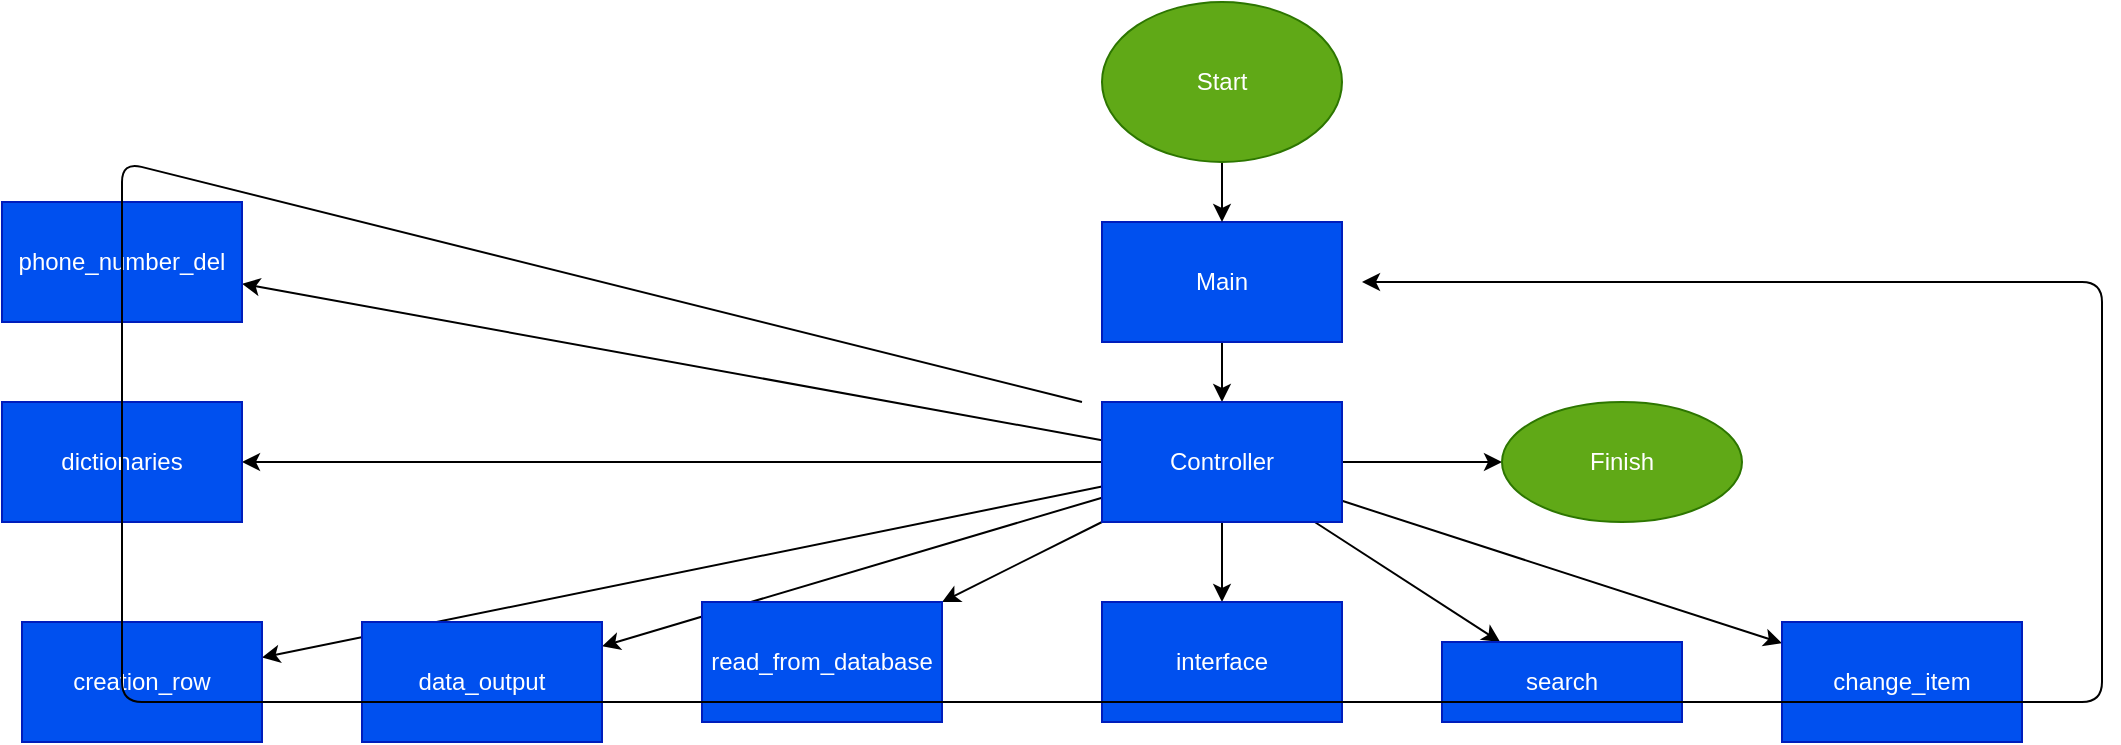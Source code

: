 <mxfile>
    <diagram id="dCu8rVXEB68URh_lGZue" name="Страница 1">
        <mxGraphModel dx="1741" dy="586" grid="1" gridSize="10" guides="1" tooltips="1" connect="1" arrows="1" fold="1" page="1" pageScale="1" pageWidth="827" pageHeight="1169" math="0" shadow="0">
            <root>
                <mxCell id="0"/>
                <mxCell id="1" parent="0"/>
                <mxCell id="6" value="" style="edgeStyle=none;html=1;" edge="1" parent="1" source="2" target="5">
                    <mxGeometry relative="1" as="geometry"/>
                </mxCell>
                <mxCell id="2" value="Main" style="rounded=0;whiteSpace=wrap;html=1;fillColor=#0050ef;fontColor=#ffffff;strokeColor=#001DBC;" vertex="1" parent="1">
                    <mxGeometry x="250" y="110" width="120" height="60" as="geometry"/>
                </mxCell>
                <mxCell id="4" value="" style="edgeStyle=none;html=1;" edge="1" parent="1" source="3" target="2">
                    <mxGeometry relative="1" as="geometry"/>
                </mxCell>
                <mxCell id="3" value="Start" style="ellipse;whiteSpace=wrap;html=1;fillColor=#60a917;fontColor=#ffffff;strokeColor=#2D7600;" vertex="1" parent="1">
                    <mxGeometry x="250" width="120" height="80" as="geometry"/>
                </mxCell>
                <mxCell id="8" value="" style="edgeStyle=none;html=1;" edge="1" parent="1" source="5" target="7">
                    <mxGeometry relative="1" as="geometry"/>
                </mxCell>
                <mxCell id="10" value="" style="edgeStyle=none;html=1;" edge="1" parent="1" source="5" target="9">
                    <mxGeometry relative="1" as="geometry"/>
                </mxCell>
                <mxCell id="12" value="" style="edgeStyle=none;html=1;" edge="1" parent="1" source="5" target="11">
                    <mxGeometry relative="1" as="geometry"/>
                </mxCell>
                <mxCell id="14" value="" style="edgeStyle=none;html=1;" edge="1" parent="1" source="5" target="13">
                    <mxGeometry relative="1" as="geometry"/>
                </mxCell>
                <mxCell id="18" value="" style="edgeStyle=none;html=1;" edge="1" parent="1" source="5" target="17">
                    <mxGeometry relative="1" as="geometry"/>
                </mxCell>
                <mxCell id="20" value="" style="edgeStyle=none;html=1;" edge="1" parent="1" source="5" target="19">
                    <mxGeometry relative="1" as="geometry"/>
                </mxCell>
                <mxCell id="22" value="" style="edgeStyle=none;html=1;" edge="1" parent="1" source="5" target="21">
                    <mxGeometry relative="1" as="geometry"/>
                </mxCell>
                <mxCell id="24" value="" style="edgeStyle=none;html=1;" edge="1" parent="1" source="5" target="23">
                    <mxGeometry relative="1" as="geometry"/>
                </mxCell>
                <mxCell id="26" value="" style="edgeStyle=none;html=1;" edge="1" parent="1" source="5" target="25">
                    <mxGeometry relative="1" as="geometry"/>
                </mxCell>
                <mxCell id="5" value="Controller" style="whiteSpace=wrap;html=1;fillColor=#0050ef;strokeColor=#001DBC;fontColor=#ffffff;rounded=0;" vertex="1" parent="1">
                    <mxGeometry x="250" y="200" width="120" height="60" as="geometry"/>
                </mxCell>
                <mxCell id="7" value="Finish" style="ellipse;whiteSpace=wrap;html=1;fillColor=#60a917;strokeColor=#2D7600;fontColor=#ffffff;rounded=0;" vertex="1" parent="1">
                    <mxGeometry x="450" y="200" width="120" height="60" as="geometry"/>
                </mxCell>
                <mxCell id="9" value="interface" style="whiteSpace=wrap;html=1;fillColor=#0050ef;strokeColor=#001DBC;fontColor=#ffffff;rounded=0;" vertex="1" parent="1">
                    <mxGeometry x="250" y="300" width="120" height="60" as="geometry"/>
                </mxCell>
                <mxCell id="11" value="read_from_database" style="whiteSpace=wrap;html=1;fillColor=#0050ef;strokeColor=#001DBC;fontColor=#ffffff;rounded=0;" vertex="1" parent="1">
                    <mxGeometry x="50" y="300" width="120" height="60" as="geometry"/>
                </mxCell>
                <mxCell id="13" value="search" style="whiteSpace=wrap;html=1;fillColor=#0050ef;strokeColor=#001DBC;fontColor=#ffffff;rounded=0;" vertex="1" parent="1">
                    <mxGeometry x="420" y="320" width="120" height="40" as="geometry"/>
                </mxCell>
                <mxCell id="17" value="change_item" style="whiteSpace=wrap;html=1;fillColor=#0050ef;strokeColor=#001DBC;fontColor=#ffffff;rounded=0;" vertex="1" parent="1">
                    <mxGeometry x="590" y="310" width="120" height="60" as="geometry"/>
                </mxCell>
                <mxCell id="19" value="data_output" style="whiteSpace=wrap;html=1;fillColor=#0050ef;strokeColor=#001DBC;fontColor=#ffffff;rounded=0;" vertex="1" parent="1">
                    <mxGeometry x="-120" y="310" width="120" height="60" as="geometry"/>
                </mxCell>
                <mxCell id="21" value="creation_row" style="whiteSpace=wrap;html=1;fillColor=#0050ef;strokeColor=#001DBC;fontColor=#ffffff;rounded=0;" vertex="1" parent="1">
                    <mxGeometry x="-290" y="310" width="120" height="60" as="geometry"/>
                </mxCell>
                <mxCell id="23" value="dictionaries" style="whiteSpace=wrap;html=1;fillColor=#0050ef;strokeColor=#001DBC;fontColor=#ffffff;rounded=0;" vertex="1" parent="1">
                    <mxGeometry x="-300" y="200" width="120" height="60" as="geometry"/>
                </mxCell>
                <mxCell id="25" value="phone_number_del" style="whiteSpace=wrap;html=1;fillColor=#0050ef;strokeColor=#001DBC;fontColor=#ffffff;rounded=0;" vertex="1" parent="1">
                    <mxGeometry x="-300" y="100" width="120" height="60" as="geometry"/>
                </mxCell>
                <mxCell id="27" value="" style="endArrow=classic;html=1;" edge="1" parent="1">
                    <mxGeometry width="50" height="50" relative="1" as="geometry">
                        <mxPoint x="240" y="200" as="sourcePoint"/>
                        <mxPoint x="380" y="140" as="targetPoint"/>
                        <Array as="points">
                            <mxPoint x="-240" y="80"/>
                            <mxPoint x="-240" y="350"/>
                            <mxPoint x="30" y="350"/>
                            <mxPoint x="750" y="350"/>
                            <mxPoint x="750" y="140"/>
                        </Array>
                    </mxGeometry>
                </mxCell>
            </root>
        </mxGraphModel>
    </diagram>
</mxfile>